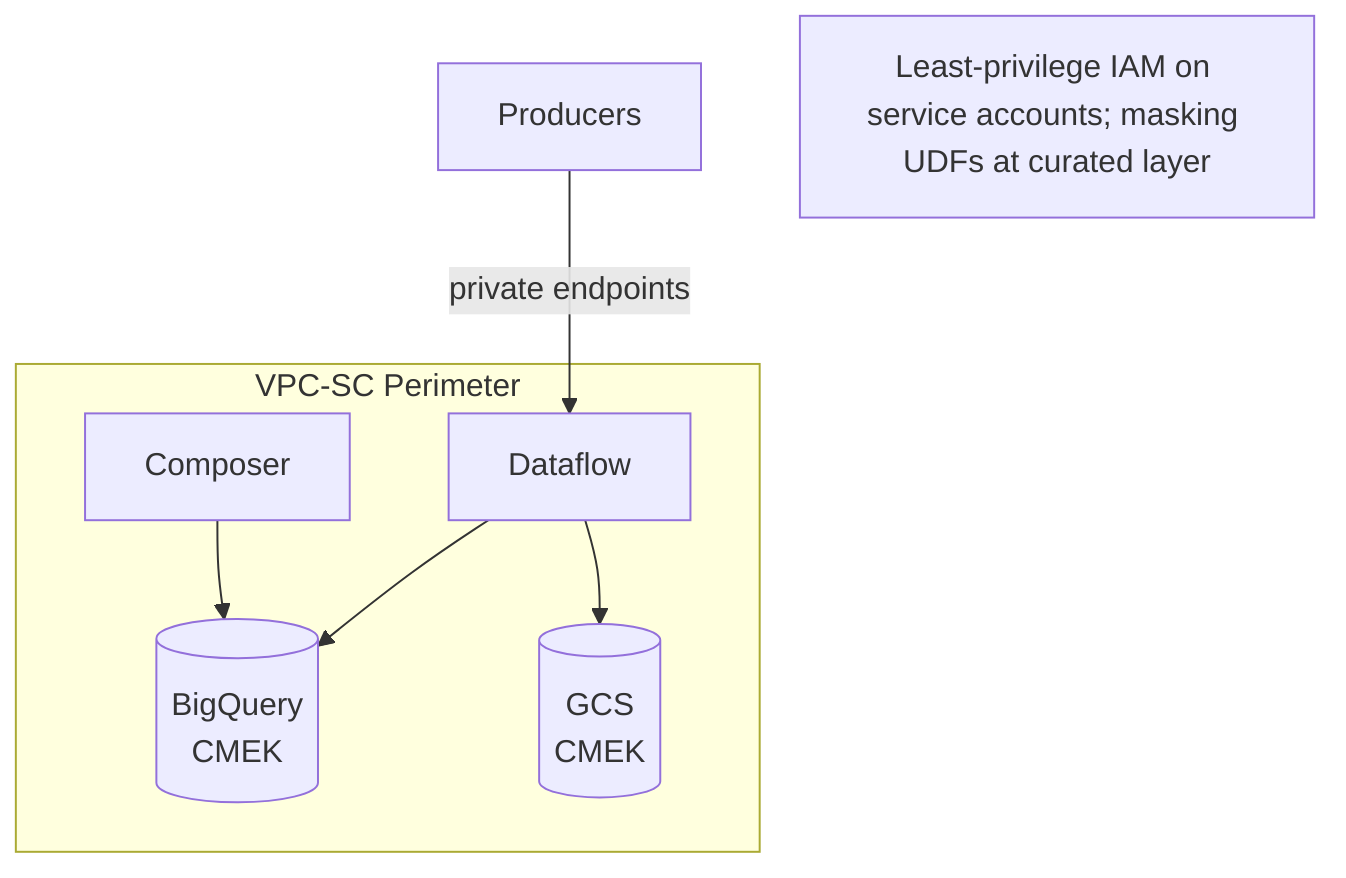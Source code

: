 flowchart TB
  subgraph Perimeter["VPC‑SC Perimeter"]
    BQ[(BigQuery\nCMEK)]
    GCS[(GCS\nCMEK)]
    DF[Dataflow]
    CMP[Composer]
  end
  ext[Producers] -->|private endpoints| DF
  DF --> BQ
  DF --> GCS
  CMP --> BQ
  note[Least‑privilege IAM on service accounts; masking UDFs at curated layer]